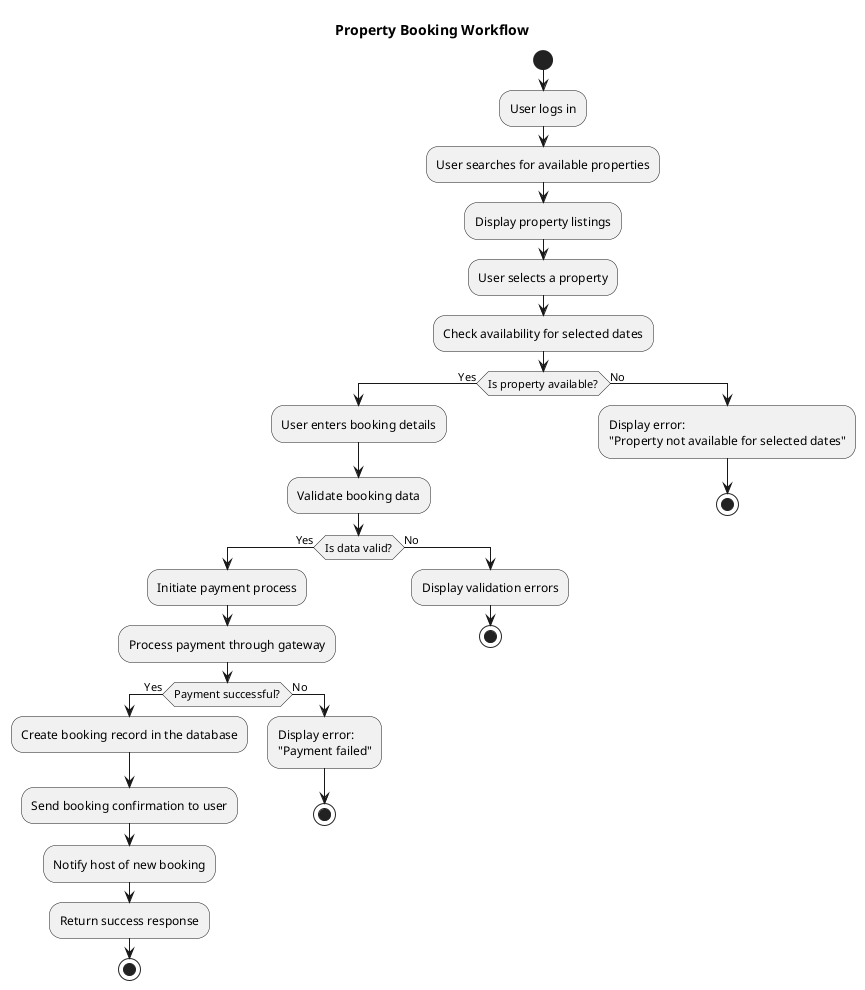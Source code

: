 @startuml
title Property Booking Workflow

start

:User logs in;
:User searches for available properties;

:Display property listings;

:User selects a property;
:Check availability for selected dates;

if (Is property available?) then (Yes)
    :User enters booking details;
    :Validate booking data;

    if (Is data valid?) then (Yes)
        :Initiate payment process;
        :Process payment through gateway;

        if (Payment successful?) then (Yes)
            :Create booking record in the database;
            :Send booking confirmation to user;
            :Notify host of new booking;
            :Return success response;
            stop
        else (No)
            :Display error:\n"Payment failed";
            stop
        endif

    else (No)
        :Display validation errors;
        stop
    endif

else (No)
    :Display error:\n"Property not available for selected dates";
    stop
endif
@enduml
